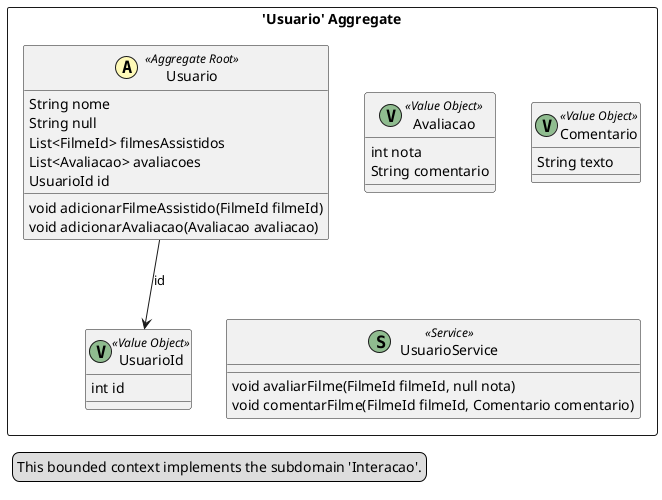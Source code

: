 @startuml

skinparam componentStyle uml2

package "'Usuario' Aggregate" <<Rectangle>> {
	class Usuario <<(A,#fffab8) Aggregate Root>> {
		String nome
		String null
		List<FilmeId> filmesAssistidos
		List<Avaliacao> avaliacoes
		UsuarioId id
		void adicionarFilmeAssistido(FilmeId filmeId)
		void adicionarAvaliacao(Avaliacao avaliacao)
	}
	class UsuarioId <<(V,DarkSeaGreen) Value Object>> {
		int id
	}
	class Avaliacao <<(V,DarkSeaGreen) Value Object>> {
		int nota
		String comentario
	}
	class Comentario <<(V,DarkSeaGreen) Value Object>> {
		String texto
	}
	class UsuarioService <<(S,DarkSeaGreen) Service>> {
		void avaliarFilme(FilmeId filmeId, null nota)
		void comentarFilme(FilmeId filmeId, Comentario comentario)
	}
}
Usuario --> UsuarioId : id
legend left
  This bounded context implements the subdomain 'Interacao'.
end legend


@enduml
